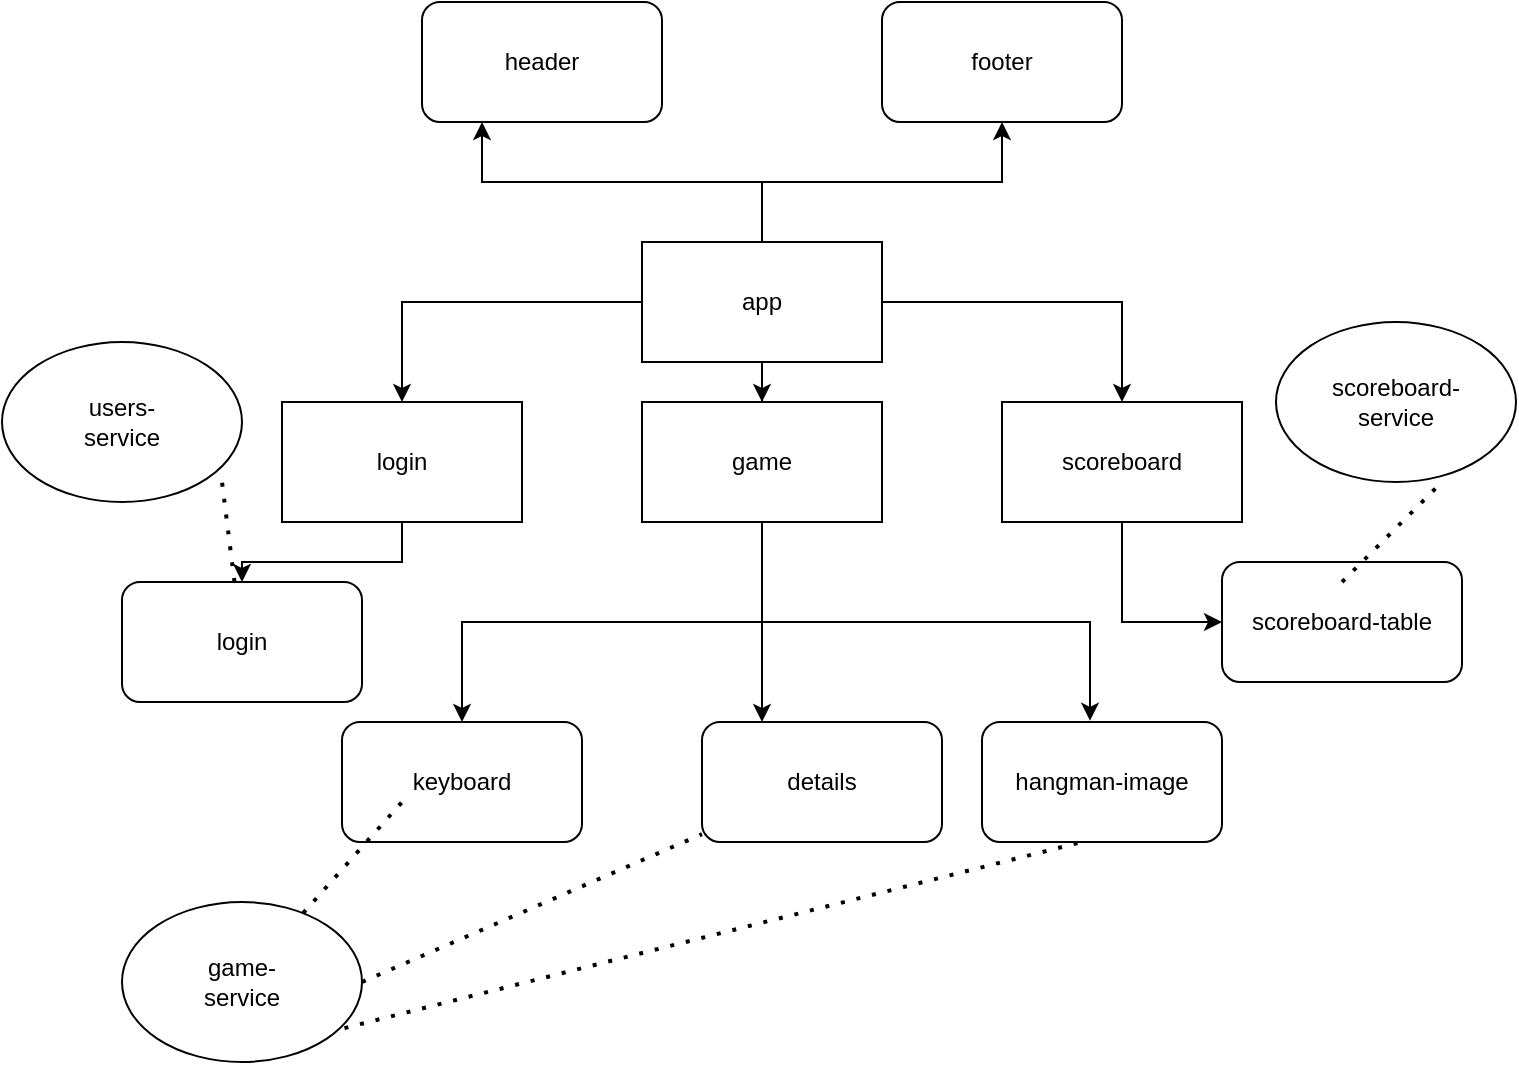 <mxfile version="14.9.5" type="device"><diagram id="czrzmlgoKLxSUmDtJiEE" name="Page-1"><mxGraphModel dx="1221" dy="613" grid="1" gridSize="10" guides="1" tooltips="1" connect="1" arrows="1" fold="1" page="1" pageScale="1" pageWidth="827" pageHeight="1169" math="0" shadow="0"><root><mxCell id="0"/><mxCell id="1" parent="0"/><mxCell id="gDjx8PA9BSIMaWIeY2Hd-13" value="" style="edgeStyle=orthogonalEdgeStyle;rounded=0;orthogonalLoop=1;jettySize=auto;html=1;" parent="1" source="gDjx8PA9BSIMaWIeY2Hd-1" target="gDjx8PA9BSIMaWIeY2Hd-3" edge="1"><mxGeometry relative="1" as="geometry"/></mxCell><mxCell id="gDjx8PA9BSIMaWIeY2Hd-14" style="edgeStyle=orthogonalEdgeStyle;rounded=0;orthogonalLoop=1;jettySize=auto;html=1;" parent="1" source="gDjx8PA9BSIMaWIeY2Hd-1" target="gDjx8PA9BSIMaWIeY2Hd-2" edge="1"><mxGeometry relative="1" as="geometry"/></mxCell><mxCell id="gDjx8PA9BSIMaWIeY2Hd-15" style="edgeStyle=orthogonalEdgeStyle;rounded=0;orthogonalLoop=1;jettySize=auto;html=1;" parent="1" source="gDjx8PA9BSIMaWIeY2Hd-1" target="gDjx8PA9BSIMaWIeY2Hd-4" edge="1"><mxGeometry relative="1" as="geometry"/></mxCell><mxCell id="gDjx8PA9BSIMaWIeY2Hd-16" style="edgeStyle=orthogonalEdgeStyle;rounded=0;orthogonalLoop=1;jettySize=auto;html=1;entryX=0.5;entryY=1;entryDx=0;entryDy=0;" parent="1" source="gDjx8PA9BSIMaWIeY2Hd-1" target="gDjx8PA9BSIMaWIeY2Hd-6" edge="1"><mxGeometry relative="1" as="geometry"/></mxCell><mxCell id="gDjx8PA9BSIMaWIeY2Hd-19" style="edgeStyle=orthogonalEdgeStyle;rounded=0;orthogonalLoop=1;jettySize=auto;html=1;entryX=0.25;entryY=1;entryDx=0;entryDy=0;" parent="1" source="gDjx8PA9BSIMaWIeY2Hd-1" target="gDjx8PA9BSIMaWIeY2Hd-5" edge="1"><mxGeometry relative="1" as="geometry"><mxPoint x="250" y="210" as="targetPoint"/><Array as="points"><mxPoint x="450" y="240"/><mxPoint x="310" y="240"/></Array></mxGeometry></mxCell><mxCell id="gDjx8PA9BSIMaWIeY2Hd-1" value="app" style="rounded=0;whiteSpace=wrap;html=1;" parent="1" vertex="1"><mxGeometry x="390" y="270" width="120" height="60" as="geometry"/></mxCell><mxCell id="gDjx8PA9BSIMaWIeY2Hd-28" style="edgeStyle=orthogonalEdgeStyle;rounded=0;orthogonalLoop=1;jettySize=auto;html=1;" parent="1" source="gDjx8PA9BSIMaWIeY2Hd-2" target="gDjx8PA9BSIMaWIeY2Hd-8" edge="1"><mxGeometry relative="1" as="geometry"/></mxCell><mxCell id="gDjx8PA9BSIMaWIeY2Hd-2" value="login" style="rounded=0;whiteSpace=wrap;html=1;" parent="1" vertex="1"><mxGeometry x="210" y="350" width="120" height="60" as="geometry"/></mxCell><mxCell id="gDjx8PA9BSIMaWIeY2Hd-24" style="edgeStyle=orthogonalEdgeStyle;rounded=0;orthogonalLoop=1;jettySize=auto;html=1;entryX=0.5;entryY=0;entryDx=0;entryDy=0;" parent="1" source="gDjx8PA9BSIMaWIeY2Hd-3" target="gDjx8PA9BSIMaWIeY2Hd-9" edge="1"><mxGeometry relative="1" as="geometry"><Array as="points"><mxPoint x="450" y="460"/><mxPoint x="300" y="460"/></Array></mxGeometry></mxCell><mxCell id="gDjx8PA9BSIMaWIeY2Hd-25" style="edgeStyle=orthogonalEdgeStyle;rounded=0;orthogonalLoop=1;jettySize=auto;html=1;entryX=0.25;entryY=0;entryDx=0;entryDy=0;" parent="1" source="gDjx8PA9BSIMaWIeY2Hd-3" target="gDjx8PA9BSIMaWIeY2Hd-10" edge="1"><mxGeometry relative="1" as="geometry"/></mxCell><mxCell id="gDjx8PA9BSIMaWIeY2Hd-26" style="edgeStyle=orthogonalEdgeStyle;rounded=0;orthogonalLoop=1;jettySize=auto;html=1;entryX=0.45;entryY=-0.01;entryDx=0;entryDy=0;entryPerimeter=0;" parent="1" source="gDjx8PA9BSIMaWIeY2Hd-3" target="gDjx8PA9BSIMaWIeY2Hd-11" edge="1"><mxGeometry relative="1" as="geometry"><Array as="points"><mxPoint x="450" y="460"/><mxPoint x="614" y="460"/></Array></mxGeometry></mxCell><mxCell id="gDjx8PA9BSIMaWIeY2Hd-3" value="game" style="rounded=0;whiteSpace=wrap;html=1;" parent="1" vertex="1"><mxGeometry x="390" y="350" width="120" height="60" as="geometry"/></mxCell><mxCell id="gDjx8PA9BSIMaWIeY2Hd-27" style="edgeStyle=orthogonalEdgeStyle;rounded=0;orthogonalLoop=1;jettySize=auto;html=1;entryX=0;entryY=0.5;entryDx=0;entryDy=0;" parent="1" source="gDjx8PA9BSIMaWIeY2Hd-4" target="gDjx8PA9BSIMaWIeY2Hd-12" edge="1"><mxGeometry relative="1" as="geometry"/></mxCell><mxCell id="gDjx8PA9BSIMaWIeY2Hd-4" value="scoreboard" style="rounded=0;whiteSpace=wrap;html=1;" parent="1" vertex="1"><mxGeometry x="570" y="350" width="120" height="60" as="geometry"/></mxCell><mxCell id="gDjx8PA9BSIMaWIeY2Hd-5" value="header" style="rounded=1;whiteSpace=wrap;html=1;" parent="1" vertex="1"><mxGeometry x="280" y="150" width="120" height="60" as="geometry"/></mxCell><mxCell id="gDjx8PA9BSIMaWIeY2Hd-6" value="footer" style="rounded=1;whiteSpace=wrap;html=1;" parent="1" vertex="1"><mxGeometry x="510" y="150" width="120" height="60" as="geometry"/></mxCell><mxCell id="gDjx8PA9BSIMaWIeY2Hd-8" value="login" style="rounded=1;whiteSpace=wrap;html=1;" parent="1" vertex="1"><mxGeometry x="130" y="440" width="120" height="60" as="geometry"/></mxCell><mxCell id="gDjx8PA9BSIMaWIeY2Hd-9" value="keyboard" style="rounded=1;whiteSpace=wrap;html=1;" parent="1" vertex="1"><mxGeometry x="240" y="510" width="120" height="60" as="geometry"/></mxCell><mxCell id="gDjx8PA9BSIMaWIeY2Hd-10" value="details" style="rounded=1;whiteSpace=wrap;html=1;" parent="1" vertex="1"><mxGeometry x="420" y="510" width="120" height="60" as="geometry"/></mxCell><mxCell id="gDjx8PA9BSIMaWIeY2Hd-11" value="hangman-image" style="rounded=1;whiteSpace=wrap;html=1;" parent="1" vertex="1"><mxGeometry x="560" y="510" width="120" height="60" as="geometry"/></mxCell><mxCell id="gDjx8PA9BSIMaWIeY2Hd-12" value="scoreboard-table" style="rounded=1;whiteSpace=wrap;html=1;" parent="1" vertex="1"><mxGeometry x="680" y="430" width="120" height="60" as="geometry"/></mxCell><mxCell id="gDjx8PA9BSIMaWIeY2Hd-20" value="game-&lt;br&gt;service" style="ellipse;whiteSpace=wrap;html=1;" parent="1" vertex="1"><mxGeometry x="130" y="600" width="120" height="80" as="geometry"/></mxCell><mxCell id="gDjx8PA9BSIMaWIeY2Hd-21" value="users-&lt;br&gt;service" style="ellipse;whiteSpace=wrap;html=1;" parent="1" vertex="1"><mxGeometry x="70" y="320" width="120" height="80" as="geometry"/></mxCell><mxCell id="gDjx8PA9BSIMaWIeY2Hd-22" value="scoreboard-&lt;br&gt;service" style="ellipse;whiteSpace=wrap;html=1;" parent="1" vertex="1"><mxGeometry x="707" y="310" width="120" height="80" as="geometry"/></mxCell><mxCell id="gDjx8PA9BSIMaWIeY2Hd-23" value="" style="endArrow=none;dashed=1;html=1;dashPattern=1 3;strokeWidth=2;" parent="1" source="gDjx8PA9BSIMaWIeY2Hd-8" edge="1"><mxGeometry width="50" height="50" relative="1" as="geometry"><mxPoint x="130" y="440" as="sourcePoint"/><mxPoint x="180" y="390" as="targetPoint"/></mxGeometry></mxCell><mxCell id="gDjx8PA9BSIMaWIeY2Hd-29" value="" style="endArrow=none;dashed=1;html=1;dashPattern=1 3;strokeWidth=2;" parent="1" edge="1"><mxGeometry width="50" height="50" relative="1" as="geometry"><mxPoint x="740" y="440" as="sourcePoint"/><mxPoint x="790" y="390" as="targetPoint"/></mxGeometry></mxCell><mxCell id="gDjx8PA9BSIMaWIeY2Hd-31" value="" style="endArrow=none;dashed=1;html=1;dashPattern=1 3;strokeWidth=2;" parent="1" source="gDjx8PA9BSIMaWIeY2Hd-20" edge="1"><mxGeometry width="50" height="50" relative="1" as="geometry"><mxPoint x="220" y="600" as="sourcePoint"/><mxPoint x="270" y="550" as="targetPoint"/></mxGeometry></mxCell><mxCell id="gDjx8PA9BSIMaWIeY2Hd-32" value="" style="endArrow=none;dashed=1;html=1;dashPattern=1 3;strokeWidth=2;exitX=1;exitY=0.5;exitDx=0;exitDy=0;" parent="1" source="gDjx8PA9BSIMaWIeY2Hd-20" target="gDjx8PA9BSIMaWIeY2Hd-10" edge="1"><mxGeometry width="50" height="50" relative="1" as="geometry"><mxPoint x="420" y="600" as="sourcePoint"/><mxPoint x="470" y="550" as="targetPoint"/></mxGeometry></mxCell><mxCell id="gDjx8PA9BSIMaWIeY2Hd-33" value="" style="endArrow=none;dashed=1;html=1;dashPattern=1 3;strokeWidth=2;exitX=0.927;exitY=0.788;exitDx=0;exitDy=0;exitPerimeter=0;" parent="1" source="gDjx8PA9BSIMaWIeY2Hd-20" edge="1"><mxGeometry width="50" height="50" relative="1" as="geometry"><mxPoint x="560" y="620" as="sourcePoint"/><mxPoint x="610" y="570" as="targetPoint"/></mxGeometry></mxCell></root></mxGraphModel></diagram></mxfile>